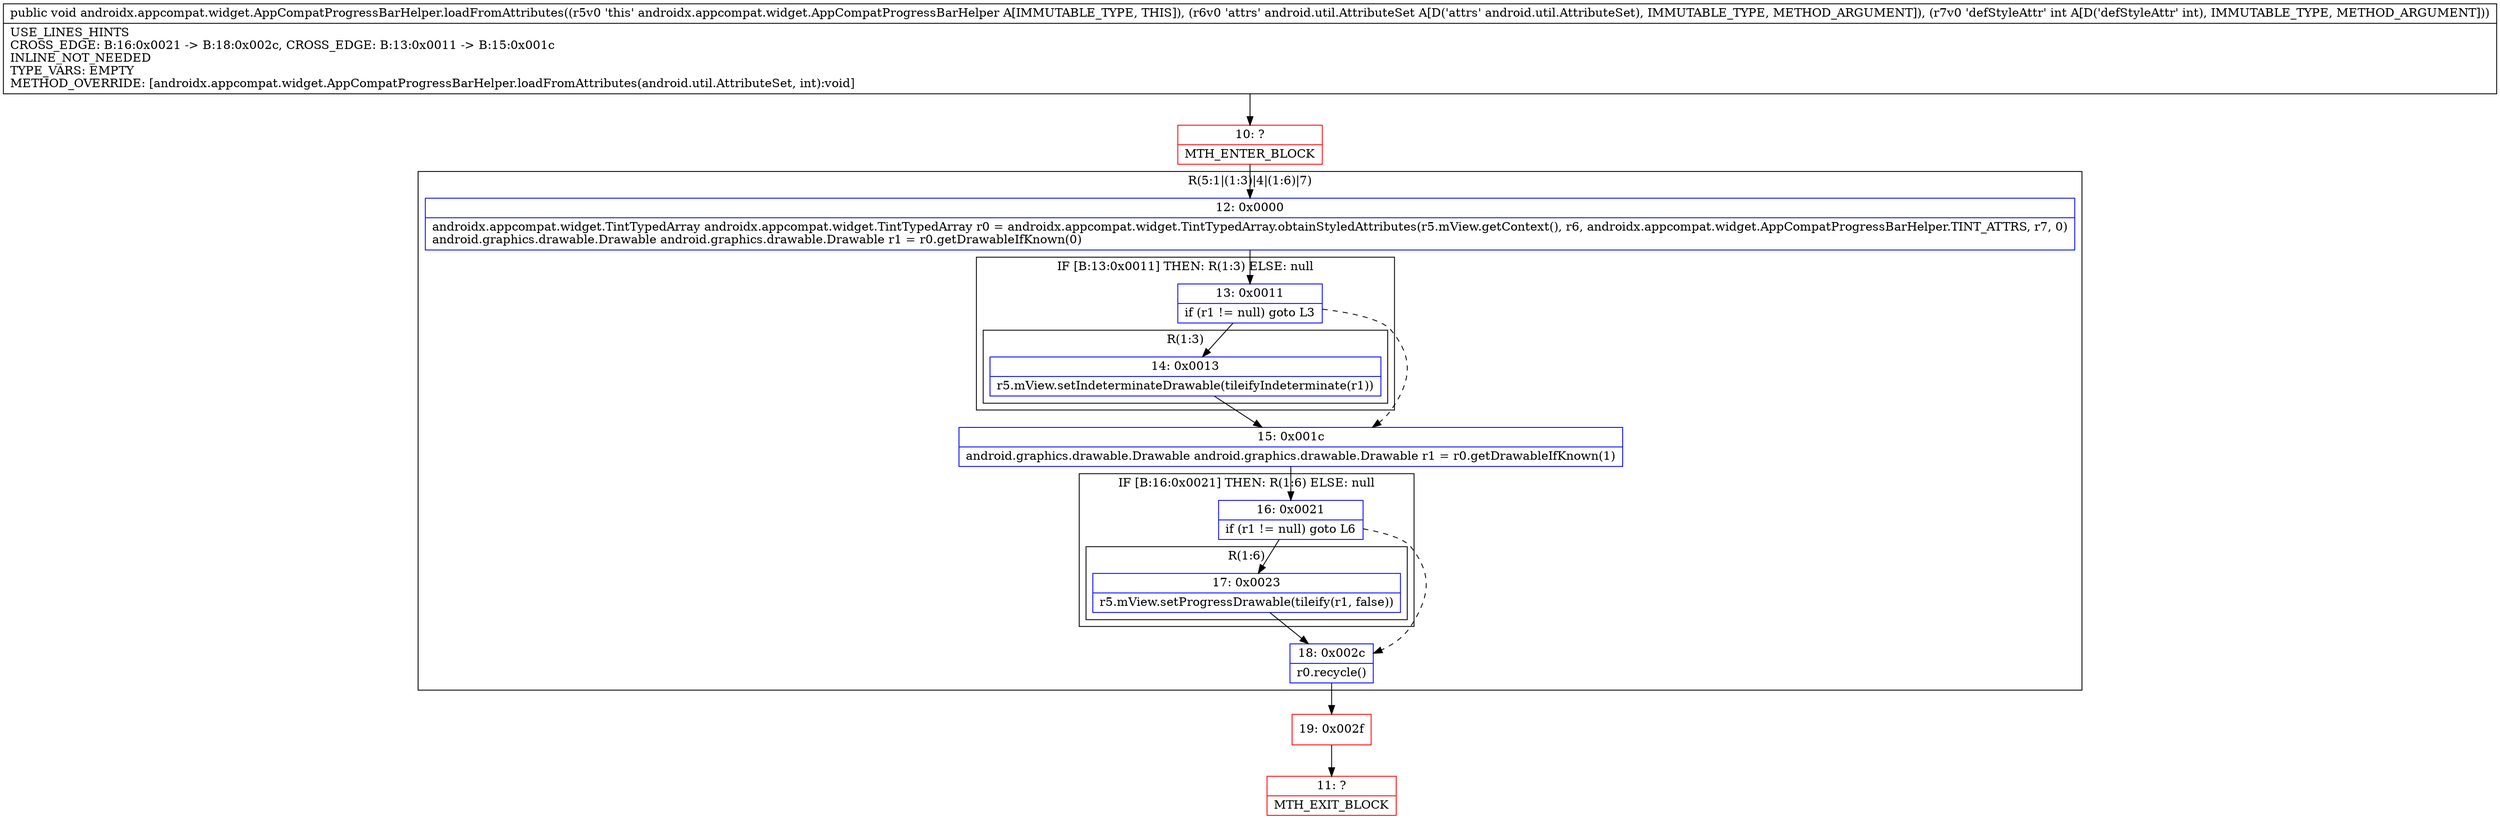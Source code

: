 digraph "CFG forandroidx.appcompat.widget.AppCompatProgressBarHelper.loadFromAttributes(Landroid\/util\/AttributeSet;I)V" {
subgraph cluster_Region_879393712 {
label = "R(5:1|(1:3)|4|(1:6)|7)";
node [shape=record,color=blue];
Node_12 [shape=record,label="{12\:\ 0x0000|androidx.appcompat.widget.TintTypedArray androidx.appcompat.widget.TintTypedArray r0 = androidx.appcompat.widget.TintTypedArray.obtainStyledAttributes(r5.mView.getContext(), r6, androidx.appcompat.widget.AppCompatProgressBarHelper.TINT_ATTRS, r7, 0)\landroid.graphics.drawable.Drawable android.graphics.drawable.Drawable r1 = r0.getDrawableIfKnown(0)\l}"];
subgraph cluster_IfRegion_1780036040 {
label = "IF [B:13:0x0011] THEN: R(1:3) ELSE: null";
node [shape=record,color=blue];
Node_13 [shape=record,label="{13\:\ 0x0011|if (r1 != null) goto L3\l}"];
subgraph cluster_Region_1043787361 {
label = "R(1:3)";
node [shape=record,color=blue];
Node_14 [shape=record,label="{14\:\ 0x0013|r5.mView.setIndeterminateDrawable(tileifyIndeterminate(r1))\l}"];
}
}
Node_15 [shape=record,label="{15\:\ 0x001c|android.graphics.drawable.Drawable android.graphics.drawable.Drawable r1 = r0.getDrawableIfKnown(1)\l}"];
subgraph cluster_IfRegion_955736212 {
label = "IF [B:16:0x0021] THEN: R(1:6) ELSE: null";
node [shape=record,color=blue];
Node_16 [shape=record,label="{16\:\ 0x0021|if (r1 != null) goto L6\l}"];
subgraph cluster_Region_1604791233 {
label = "R(1:6)";
node [shape=record,color=blue];
Node_17 [shape=record,label="{17\:\ 0x0023|r5.mView.setProgressDrawable(tileify(r1, false))\l}"];
}
}
Node_18 [shape=record,label="{18\:\ 0x002c|r0.recycle()\l}"];
}
Node_10 [shape=record,color=red,label="{10\:\ ?|MTH_ENTER_BLOCK\l}"];
Node_19 [shape=record,color=red,label="{19\:\ 0x002f}"];
Node_11 [shape=record,color=red,label="{11\:\ ?|MTH_EXIT_BLOCK\l}"];
MethodNode[shape=record,label="{public void androidx.appcompat.widget.AppCompatProgressBarHelper.loadFromAttributes((r5v0 'this' androidx.appcompat.widget.AppCompatProgressBarHelper A[IMMUTABLE_TYPE, THIS]), (r6v0 'attrs' android.util.AttributeSet A[D('attrs' android.util.AttributeSet), IMMUTABLE_TYPE, METHOD_ARGUMENT]), (r7v0 'defStyleAttr' int A[D('defStyleAttr' int), IMMUTABLE_TYPE, METHOD_ARGUMENT]))  | USE_LINES_HINTS\lCROSS_EDGE: B:16:0x0021 \-\> B:18:0x002c, CROSS_EDGE: B:13:0x0011 \-\> B:15:0x001c\lINLINE_NOT_NEEDED\lTYPE_VARS: EMPTY\lMETHOD_OVERRIDE: [androidx.appcompat.widget.AppCompatProgressBarHelper.loadFromAttributes(android.util.AttributeSet, int):void]\l}"];
MethodNode -> Node_10;Node_12 -> Node_13;
Node_13 -> Node_14;
Node_13 -> Node_15[style=dashed];
Node_14 -> Node_15;
Node_15 -> Node_16;
Node_16 -> Node_17;
Node_16 -> Node_18[style=dashed];
Node_17 -> Node_18;
Node_18 -> Node_19;
Node_10 -> Node_12;
Node_19 -> Node_11;
}

